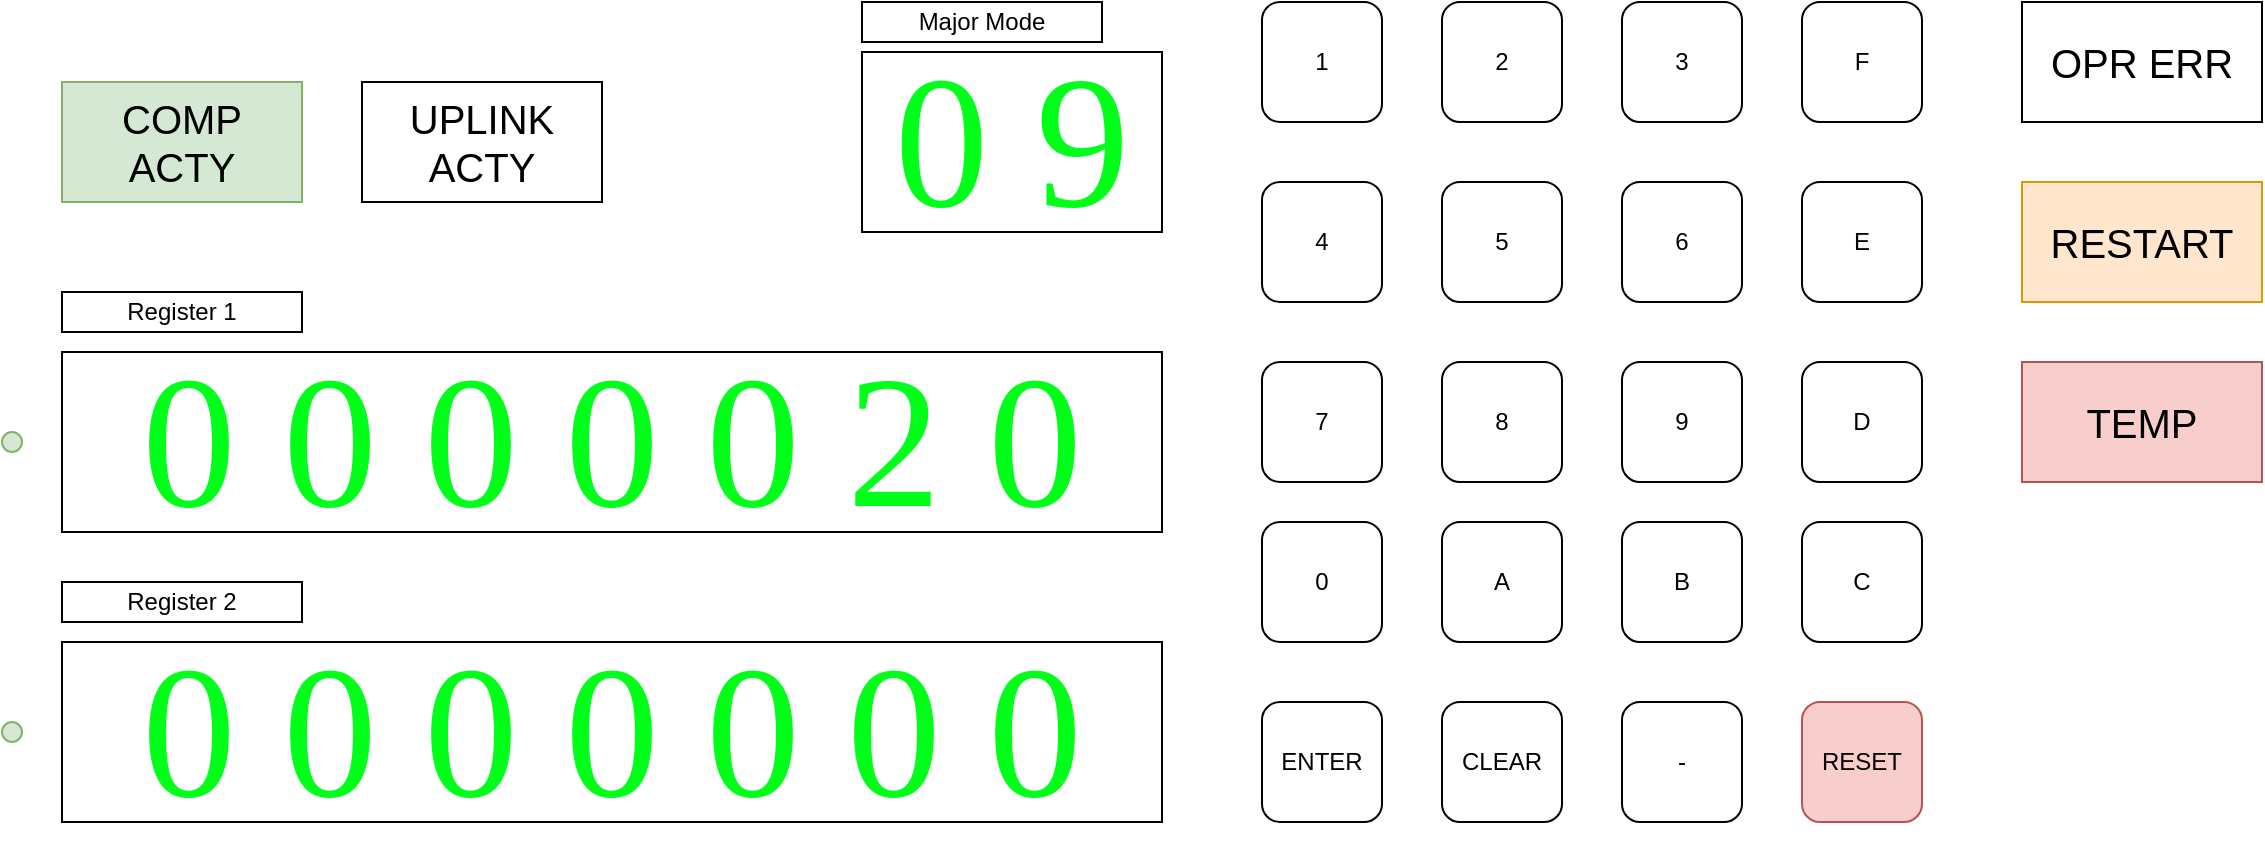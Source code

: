 <mxfile version="26.0.6">
  <diagram name="Page-1" id="5Rq26r_V3ZWVt_YFAXNm">
    <mxGraphModel dx="1363" dy="696" grid="1" gridSize="10" guides="1" tooltips="1" connect="1" arrows="1" fold="1" page="1" pageScale="1" pageWidth="1654" pageHeight="1169" math="0" shadow="0">
      <root>
        <mxCell id="0" />
        <mxCell id="1" parent="0" />
        <mxCell id="sgX9aa54EkHiBEAKHOl1-2" value="1" style="rounded=1;whiteSpace=wrap;html=1;" parent="1" vertex="1">
          <mxGeometry x="870" y="360" width="60" height="60" as="geometry" />
        </mxCell>
        <mxCell id="sgX9aa54EkHiBEAKHOl1-3" value="2" style="rounded=1;whiteSpace=wrap;html=1;" parent="1" vertex="1">
          <mxGeometry x="960" y="360" width="60" height="60" as="geometry" />
        </mxCell>
        <mxCell id="sgX9aa54EkHiBEAKHOl1-4" value="3" style="rounded=1;whiteSpace=wrap;html=1;" parent="1" vertex="1">
          <mxGeometry x="1050" y="360" width="60" height="60" as="geometry" />
        </mxCell>
        <mxCell id="sgX9aa54EkHiBEAKHOl1-5" value="F" style="rounded=1;whiteSpace=wrap;html=1;" parent="1" vertex="1">
          <mxGeometry x="1140" y="360" width="60" height="60" as="geometry" />
        </mxCell>
        <mxCell id="sgX9aa54EkHiBEAKHOl1-6" value="4" style="rounded=1;whiteSpace=wrap;html=1;" parent="1" vertex="1">
          <mxGeometry x="870" y="450" width="60" height="60" as="geometry" />
        </mxCell>
        <mxCell id="sgX9aa54EkHiBEAKHOl1-7" value="5" style="rounded=1;whiteSpace=wrap;html=1;" parent="1" vertex="1">
          <mxGeometry x="960" y="450" width="60" height="60" as="geometry" />
        </mxCell>
        <mxCell id="sgX9aa54EkHiBEAKHOl1-8" value="6" style="rounded=1;whiteSpace=wrap;html=1;" parent="1" vertex="1">
          <mxGeometry x="1050" y="450" width="60" height="60" as="geometry" />
        </mxCell>
        <mxCell id="sgX9aa54EkHiBEAKHOl1-9" value="E" style="rounded=1;whiteSpace=wrap;html=1;" parent="1" vertex="1">
          <mxGeometry x="1140" y="450" width="60" height="60" as="geometry" />
        </mxCell>
        <mxCell id="sgX9aa54EkHiBEAKHOl1-10" value="7" style="rounded=1;whiteSpace=wrap;html=1;" parent="1" vertex="1">
          <mxGeometry x="870" y="540" width="60" height="60" as="geometry" />
        </mxCell>
        <mxCell id="sgX9aa54EkHiBEAKHOl1-11" value="8" style="rounded=1;whiteSpace=wrap;html=1;" parent="1" vertex="1">
          <mxGeometry x="960" y="540" width="60" height="60" as="geometry" />
        </mxCell>
        <mxCell id="sgX9aa54EkHiBEAKHOl1-12" value="9" style="rounded=1;whiteSpace=wrap;html=1;" parent="1" vertex="1">
          <mxGeometry x="1050" y="540" width="60" height="60" as="geometry" />
        </mxCell>
        <mxCell id="sgX9aa54EkHiBEAKHOl1-13" value="D" style="rounded=1;whiteSpace=wrap;html=1;" parent="1" vertex="1">
          <mxGeometry x="1140" y="540" width="60" height="60" as="geometry" />
        </mxCell>
        <mxCell id="sgX9aa54EkHiBEAKHOl1-14" value="0" style="rounded=1;whiteSpace=wrap;html=1;" parent="1" vertex="1">
          <mxGeometry x="870" y="620" width="60" height="60" as="geometry" />
        </mxCell>
        <mxCell id="sgX9aa54EkHiBEAKHOl1-15" value="A" style="rounded=1;whiteSpace=wrap;html=1;" parent="1" vertex="1">
          <mxGeometry x="960" y="620" width="60" height="60" as="geometry" />
        </mxCell>
        <mxCell id="sgX9aa54EkHiBEAKHOl1-16" value="B" style="rounded=1;whiteSpace=wrap;html=1;" parent="1" vertex="1">
          <mxGeometry x="1050" y="620" width="60" height="60" as="geometry" />
        </mxCell>
        <mxCell id="sgX9aa54EkHiBEAKHOl1-17" value="C" style="rounded=1;whiteSpace=wrap;html=1;" parent="1" vertex="1">
          <mxGeometry x="1140" y="620" width="60" height="60" as="geometry" />
        </mxCell>
        <mxCell id="sgX9aa54EkHiBEAKHOl1-18" value="ENTER" style="rounded=1;whiteSpace=wrap;html=1;" parent="1" vertex="1">
          <mxGeometry x="870" y="710" width="60" height="60" as="geometry" />
        </mxCell>
        <mxCell id="sgX9aa54EkHiBEAKHOl1-19" value="CLEAR" style="rounded=1;whiteSpace=wrap;html=1;" parent="1" vertex="1">
          <mxGeometry x="960" y="710" width="60" height="60" as="geometry" />
        </mxCell>
        <mxCell id="sgX9aa54EkHiBEAKHOl1-20" value="RESET" style="rounded=1;whiteSpace=wrap;html=1;fillColor=#f8cecc;strokeColor=#b85450;" parent="1" vertex="1">
          <mxGeometry x="1140" y="710" width="60" height="60" as="geometry" />
        </mxCell>
        <mxCell id="sgX9aa54EkHiBEAKHOl1-21" value="-" style="rounded=1;whiteSpace=wrap;html=1;" parent="1" vertex="1">
          <mxGeometry x="1050" y="710" width="60" height="60" as="geometry" />
        </mxCell>
        <mxCell id="sgX9aa54EkHiBEAKHOl1-22" value="&lt;font data-font-src=&quot;https://files.tholin.dev/Public/Seven%20Segment.ttf&quot;&gt;0 0 0 0 0 2 0&lt;/font&gt;" style="rounded=0;whiteSpace=wrap;html=1;fontFamily=Seven Segment;fontSize=94;fontColor=#00FF19;" parent="1" vertex="1">
          <mxGeometry x="270" y="535" width="550" height="90" as="geometry" />
        </mxCell>
        <mxCell id="tF95PvESjqkz0QWZMO4N-1" value="Register 1" style="rounded=0;whiteSpace=wrap;html=1;" vertex="1" parent="1">
          <mxGeometry x="270" y="505" width="120" height="20" as="geometry" />
        </mxCell>
        <mxCell id="tF95PvESjqkz0QWZMO4N-2" value="&lt;font data-font-src=&quot;https://files.tholin.dev/Public/Seven%20Segment.ttf&quot;&gt;0 0 0 0 0 0 0&lt;/font&gt;" style="rounded=0;whiteSpace=wrap;html=1;fontFamily=Seven Segment;fontSize=94;fontColor=#00FF19;" vertex="1" parent="1">
          <mxGeometry x="270" y="680" width="550" height="90" as="geometry" />
        </mxCell>
        <mxCell id="tF95PvESjqkz0QWZMO4N-3" value="Register 2" style="rounded=0;whiteSpace=wrap;html=1;" vertex="1" parent="1">
          <mxGeometry x="270" y="650" width="120" height="20" as="geometry" />
        </mxCell>
        <mxCell id="tF95PvESjqkz0QWZMO4N-4" value="&lt;font data-font-src=&quot;https://files.tholin.dev/Public/Seven%20Segment.ttf&quot;&gt;0 9&lt;br&gt;&lt;/font&gt;" style="rounded=0;whiteSpace=wrap;html=1;fontFamily=Seven Segment;fontSize=94;fontColor=#00FF19;" vertex="1" parent="1">
          <mxGeometry x="670" y="385" width="150" height="90" as="geometry" />
        </mxCell>
        <mxCell id="tF95PvESjqkz0QWZMO4N-5" value="Major Mode" style="rounded=0;whiteSpace=wrap;html=1;" vertex="1" parent="1">
          <mxGeometry x="670" y="360" width="120" height="20" as="geometry" />
        </mxCell>
        <mxCell id="tF95PvESjqkz0QWZMO4N-6" value="OPR ERR" style="rounded=0;whiteSpace=wrap;html=1;fontSize=20;" vertex="1" parent="1">
          <mxGeometry x="1250" y="360" width="120" height="60" as="geometry" />
        </mxCell>
        <mxCell id="tF95PvESjqkz0QWZMO4N-7" value="RESTART" style="rounded=0;whiteSpace=wrap;html=1;fontSize=20;fillColor=#ffe6cc;strokeColor=#d79b00;" vertex="1" parent="1">
          <mxGeometry x="1250" y="450" width="120" height="60" as="geometry" />
        </mxCell>
        <mxCell id="tF95PvESjqkz0QWZMO4N-8" value="TEMP" style="rounded=0;whiteSpace=wrap;html=1;fontSize=20;fillColor=#f8cecc;strokeColor=#b85450;" vertex="1" parent="1">
          <mxGeometry x="1250" y="540" width="120" height="60" as="geometry" />
        </mxCell>
        <mxCell id="tF95PvESjqkz0QWZMO4N-9" value="&lt;div&gt;COMP&lt;/div&gt;&lt;div&gt;ACTY&lt;br&gt;&lt;/div&gt;" style="rounded=0;whiteSpace=wrap;html=1;fontSize=20;fillColor=#d5e8d4;strokeColor=#82b366;" vertex="1" parent="1">
          <mxGeometry x="270" y="400" width="120" height="60" as="geometry" />
        </mxCell>
        <mxCell id="tF95PvESjqkz0QWZMO4N-10" value="&lt;div&gt;UPLINK&lt;/div&gt;&lt;div&gt;ACTY&lt;br&gt;&lt;/div&gt;" style="rounded=0;whiteSpace=wrap;html=1;fontSize=20;" vertex="1" parent="1">
          <mxGeometry x="420" y="400" width="120" height="60" as="geometry" />
        </mxCell>
        <mxCell id="tF95PvESjqkz0QWZMO4N-11" value="" style="ellipse;whiteSpace=wrap;html=1;aspect=fixed;fillColor=#d5e8d4;strokeColor=#82b366;" vertex="1" parent="1">
          <mxGeometry x="240" y="575" width="10" height="10" as="geometry" />
        </mxCell>
        <mxCell id="tF95PvESjqkz0QWZMO4N-12" value="" style="ellipse;whiteSpace=wrap;html=1;aspect=fixed;fillColor=#d5e8d4;strokeColor=#82b366;" vertex="1" parent="1">
          <mxGeometry x="240" y="720" width="10" height="10" as="geometry" />
        </mxCell>
      </root>
    </mxGraphModel>
  </diagram>
</mxfile>
